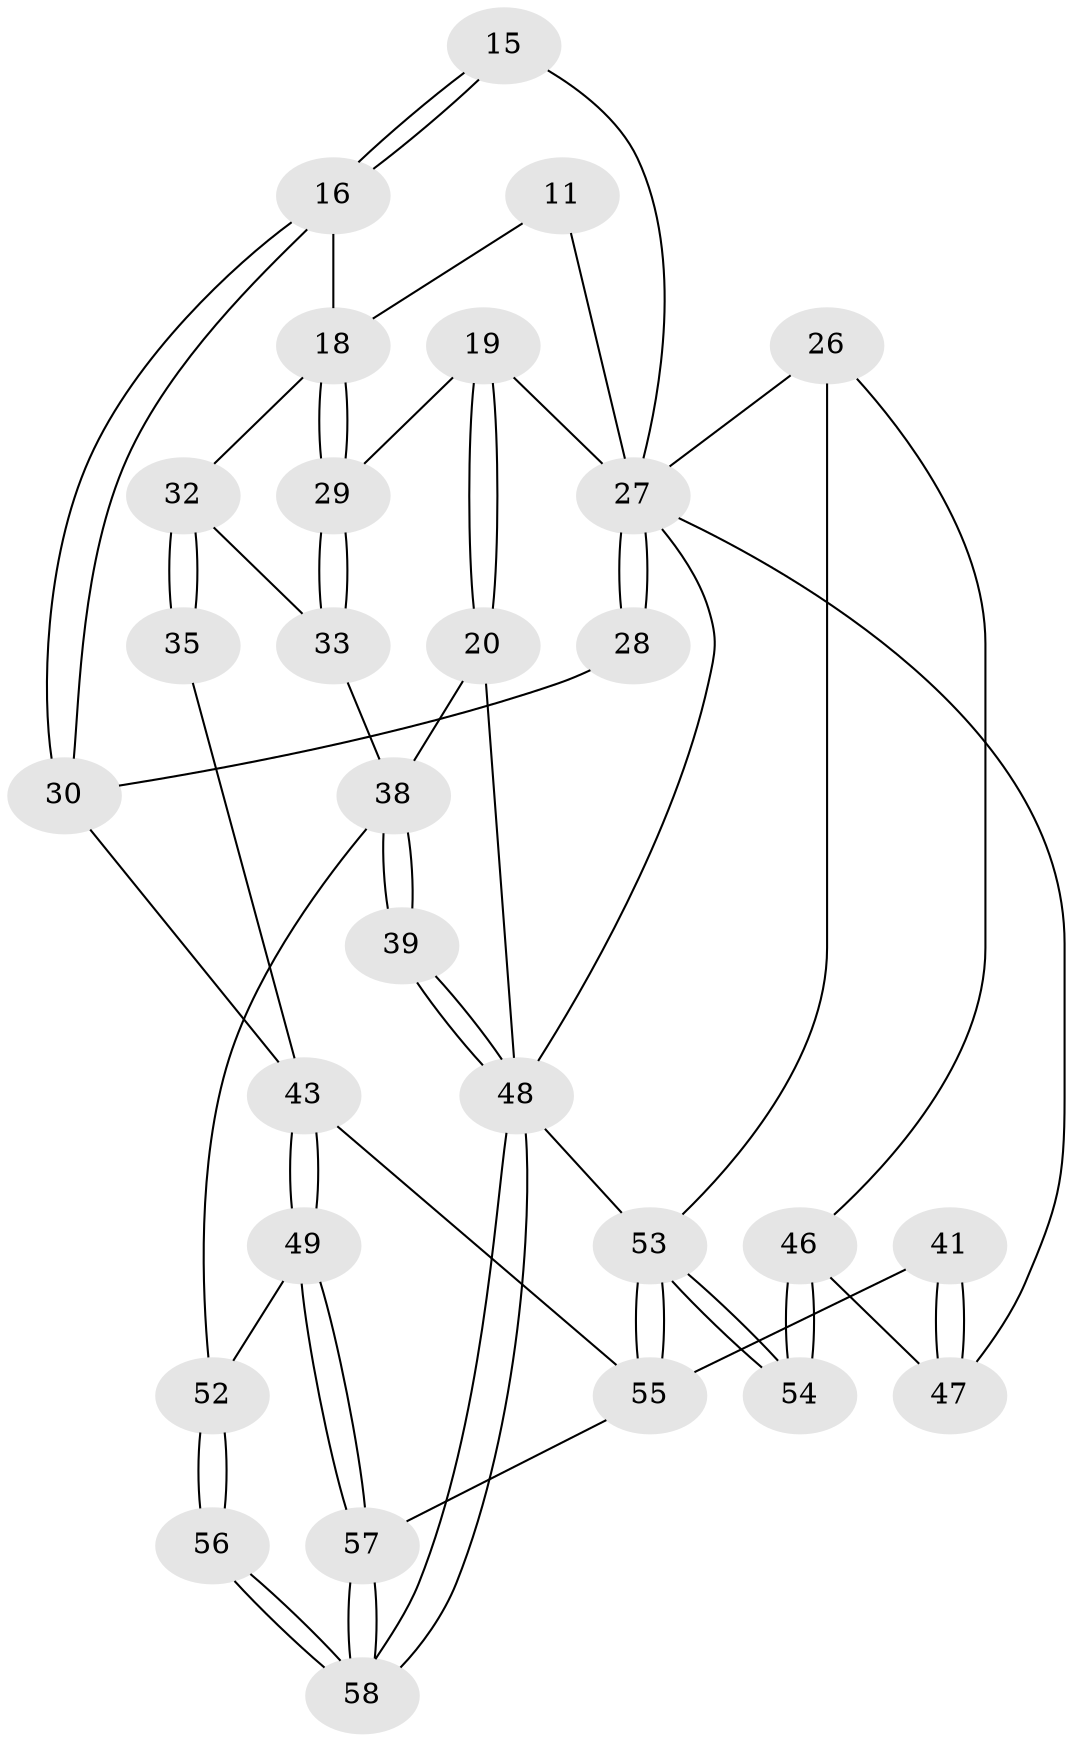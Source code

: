 // original degree distribution, {3: 0.034482758620689655, 5: 0.5172413793103449, 4: 0.2413793103448276, 6: 0.20689655172413793}
// Generated by graph-tools (version 1.1) at 2025/01/03/09/25 05:01:19]
// undirected, 29 vertices, 64 edges
graph export_dot {
graph [start="1"]
  node [color=gray90,style=filled];
  11 [pos="+0.5712100551467019+0.18880335132071796",super="+10"];
  15 [pos="+0.5337523221051697+0.38188051366489817"];
  16 [pos="+0.3857017527591387+0.3615795180075655"];
  18 [pos="+0.3285814552473333+0.30910733187839257",super="+17"];
  19 [pos="+0.046158879553185525+0.3963073495442816"];
  20 [pos="+0+0.4311658022149153"];
  26 [pos="+1+0.3602077755421124",super="+22+23"];
  27 [pos="+0.5649373286772555+0.3921924207546349",super="+13+14+25"];
  28 [pos="+0.5942787779988381+0.5019876183099522"];
  29 [pos="+0.1776544157142534+0.4339835515791582"];
  30 [pos="+0.5520726283867644+0.5223497236127339"];
  32 [pos="+0.2299512041283913+0.5776608496343895",super="+31"];
  33 [pos="+0.15504163545995625+0.5854519005419717"];
  35 [pos="+0.4008455379434365+0.6241509194395712"];
  38 [pos="+0+0.769084788138353",super="+37+36"];
  39 [pos="+0+0.7912747580029654"];
  41 [pos="+0.677591911247773+0.7433414497494232"];
  43 [pos="+0.45299948179816+0.7296539522491833",super="+34"];
  46 [pos="+0.9313102947362834+0.7537311737985669",super="+45"];
  47 [pos="+0.9257102360247735+0.7489227718367077",super="+40"];
  48 [pos="+0+1",super="+3+21"];
  49 [pos="+0.41742212758061825+0.7772527314135143"];
  52 [pos="+0.12004711229685781+0.723456894468758",super="+51+50"];
  53 [pos="+1+1",super="+2"];
  54 [pos="+1+1"];
  55 [pos="+0.8792667596845536+1",super="+42"];
  56 [pos="+0.1726955085206151+1"];
  57 [pos="+0.5712183882986125+1"];
  58 [pos="+0.09513421127423861+1"];
  11 -- 18;
  11 -- 27 [weight=3];
  15 -- 16;
  15 -- 16;
  15 -- 27 [weight=2];
  16 -- 30;
  16 -- 30;
  16 -- 18;
  18 -- 29;
  18 -- 29;
  18 -- 32;
  19 -- 20;
  19 -- 20;
  19 -- 29;
  19 -- 27;
  20 -- 48;
  20 -- 38;
  26 -- 53 [weight=2];
  26 -- 46 [weight=2];
  26 -- 27 [weight=2];
  27 -- 28 [weight=2];
  27 -- 28;
  27 -- 48;
  27 -- 47;
  28 -- 30;
  29 -- 33;
  29 -- 33;
  30 -- 43;
  32 -- 33;
  32 -- 35 [weight=2];
  32 -- 35;
  33 -- 38;
  35 -- 43;
  38 -- 39;
  38 -- 39;
  38 -- 52 [weight=2];
  39 -- 48 [weight=2];
  39 -- 48;
  41 -- 47 [weight=2];
  41 -- 47;
  41 -- 55;
  43 -- 49;
  43 -- 49;
  43 -- 55;
  46 -- 47;
  46 -- 54 [weight=2];
  46 -- 54;
  48 -- 58;
  48 -- 58;
  48 -- 53 [weight=2];
  49 -- 57;
  49 -- 57;
  49 -- 52;
  52 -- 56 [weight=2];
  52 -- 56;
  53 -- 54;
  53 -- 54;
  53 -- 55;
  53 -- 55;
  55 -- 57;
  56 -- 58;
  56 -- 58;
  57 -- 58;
  57 -- 58;
}
